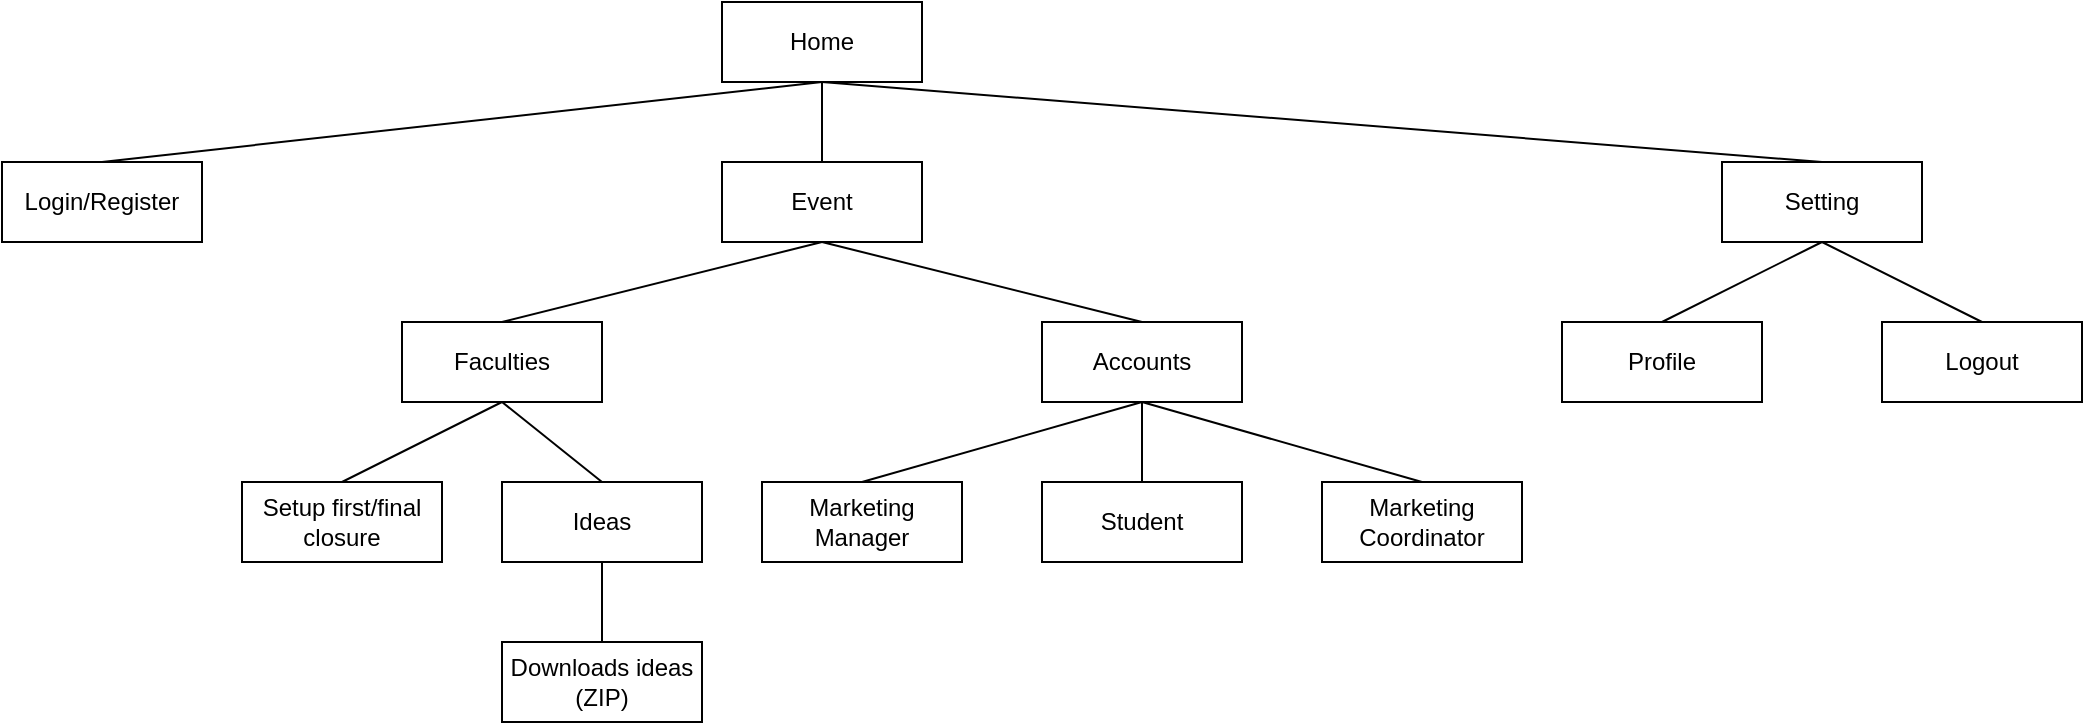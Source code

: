 <mxfile version="24.2.1" type="github" pages="4">
  <diagram name="sitemap Admin" id="gCDXQXA9t2s52gM1C-Fk">
    <mxGraphModel dx="1050" dy="522" grid="1" gridSize="10" guides="1" tooltips="1" connect="1" arrows="1" fold="1" page="1" pageScale="1" pageWidth="827" pageHeight="1169" math="0" shadow="0">
      <root>
        <mxCell id="0" />
        <mxCell id="1" parent="0" />
        <mxCell id="6OyT_dYt5m_paf4Wd83f-1" value="Home" style="whiteSpace=wrap;html=1;align=center;" parent="1" vertex="1">
          <mxGeometry x="360" y="120" width="100" height="40" as="geometry" />
        </mxCell>
        <mxCell id="6OyT_dYt5m_paf4Wd83f-2" value="Event" style="whiteSpace=wrap;html=1;align=center;" parent="1" vertex="1">
          <mxGeometry x="360" y="200" width="100" height="40" as="geometry" />
        </mxCell>
        <mxCell id="6OyT_dYt5m_paf4Wd83f-3" value="Setting" style="whiteSpace=wrap;html=1;align=center;" parent="1" vertex="1">
          <mxGeometry x="860" y="200" width="100" height="40" as="geometry" />
        </mxCell>
        <mxCell id="6OyT_dYt5m_paf4Wd83f-4" value="Login/Register" style="whiteSpace=wrap;html=1;align=center;" parent="1" vertex="1">
          <mxGeometry y="200" width="100" height="40" as="geometry" />
        </mxCell>
        <mxCell id="6OyT_dYt5m_paf4Wd83f-5" value="Accounts" style="whiteSpace=wrap;html=1;align=center;" parent="1" vertex="1">
          <mxGeometry x="520" y="280" width="100" height="40" as="geometry" />
        </mxCell>
        <mxCell id="6OyT_dYt5m_paf4Wd83f-6" value="Marketing Manager" style="whiteSpace=wrap;html=1;align=center;" parent="1" vertex="1">
          <mxGeometry x="380" y="360" width="100" height="40" as="geometry" />
        </mxCell>
        <mxCell id="6OyT_dYt5m_paf4Wd83f-7" value="Marketing Coordinator" style="whiteSpace=wrap;html=1;align=center;" parent="1" vertex="1">
          <mxGeometry x="660" y="360" width="100" height="40" as="geometry" />
        </mxCell>
        <mxCell id="6OyT_dYt5m_paf4Wd83f-8" value="Student" style="whiteSpace=wrap;html=1;align=center;" parent="1" vertex="1">
          <mxGeometry x="520" y="360" width="100" height="40" as="geometry" />
        </mxCell>
        <mxCell id="6OyT_dYt5m_paf4Wd83f-9" value="Faculties" style="whiteSpace=wrap;html=1;align=center;" parent="1" vertex="1">
          <mxGeometry x="200" y="280" width="100" height="40" as="geometry" />
        </mxCell>
        <mxCell id="6OyT_dYt5m_paf4Wd83f-10" value="" style="endArrow=none;html=1;rounded=0;exitX=0.5;exitY=1;exitDx=0;exitDy=0;entryX=0.5;entryY=0;entryDx=0;entryDy=0;" parent="1" source="6OyT_dYt5m_paf4Wd83f-1" target="6OyT_dYt5m_paf4Wd83f-4" edge="1">
          <mxGeometry width="50" height="50" relative="1" as="geometry">
            <mxPoint x="240" y="120" as="sourcePoint" />
            <mxPoint x="290" y="70" as="targetPoint" />
          </mxGeometry>
        </mxCell>
        <mxCell id="6OyT_dYt5m_paf4Wd83f-11" value="" style="endArrow=none;html=1;rounded=0;exitX=0.5;exitY=1;exitDx=0;exitDy=0;entryX=0.5;entryY=0;entryDx=0;entryDy=0;" parent="1" source="6OyT_dYt5m_paf4Wd83f-3" target="6OyT_dYt5m_paf4Wd83f-19" edge="1">
          <mxGeometry width="50" height="50" relative="1" as="geometry">
            <mxPoint x="120" y="90" as="sourcePoint" />
            <mxPoint x="170" y="40" as="targetPoint" />
          </mxGeometry>
        </mxCell>
        <mxCell id="6OyT_dYt5m_paf4Wd83f-12" value="" style="endArrow=none;html=1;rounded=0;exitX=0.5;exitY=1;exitDx=0;exitDy=0;entryX=0.5;entryY=0;entryDx=0;entryDy=0;" parent="1" source="6OyT_dYt5m_paf4Wd83f-1" target="6OyT_dYt5m_paf4Wd83f-3" edge="1">
          <mxGeometry width="50" height="50" relative="1" as="geometry">
            <mxPoint x="130" y="100" as="sourcePoint" />
            <mxPoint x="180" y="50" as="targetPoint" />
          </mxGeometry>
        </mxCell>
        <mxCell id="6OyT_dYt5m_paf4Wd83f-13" value="" style="endArrow=none;html=1;rounded=0;exitX=0.5;exitY=1;exitDx=0;exitDy=0;entryX=0.5;entryY=0;entryDx=0;entryDy=0;" parent="1" source="6OyT_dYt5m_paf4Wd83f-1" target="6OyT_dYt5m_paf4Wd83f-2" edge="1">
          <mxGeometry width="50" height="50" relative="1" as="geometry">
            <mxPoint x="130" y="100" as="sourcePoint" />
            <mxPoint x="180" y="50" as="targetPoint" />
          </mxGeometry>
        </mxCell>
        <mxCell id="6OyT_dYt5m_paf4Wd83f-14" value="" style="endArrow=none;html=1;rounded=0;exitX=0.5;exitY=1;exitDx=0;exitDy=0;entryX=0.5;entryY=0;entryDx=0;entryDy=0;" parent="1" source="6OyT_dYt5m_paf4Wd83f-2" edge="1">
          <mxGeometry width="50" height="50" relative="1" as="geometry">
            <mxPoint x="130" y="100" as="sourcePoint" />
            <mxPoint x="250" y="280" as="targetPoint" />
          </mxGeometry>
        </mxCell>
        <mxCell id="6OyT_dYt5m_paf4Wd83f-15" value="" style="endArrow=none;html=1;rounded=0;exitX=0.5;exitY=1;exitDx=0;exitDy=0;entryX=0.5;entryY=0;entryDx=0;entryDy=0;" parent="1" source="6OyT_dYt5m_paf4Wd83f-2" target="6OyT_dYt5m_paf4Wd83f-5" edge="1">
          <mxGeometry width="50" height="50" relative="1" as="geometry">
            <mxPoint x="140" y="110" as="sourcePoint" />
            <mxPoint x="190" y="60" as="targetPoint" />
          </mxGeometry>
        </mxCell>
        <mxCell id="6OyT_dYt5m_paf4Wd83f-16" value="" style="endArrow=none;html=1;rounded=0;exitX=0.5;exitY=1;exitDx=0;exitDy=0;entryX=0.5;entryY=0;entryDx=0;entryDy=0;" parent="1" source="6OyT_dYt5m_paf4Wd83f-5" target="6OyT_dYt5m_paf4Wd83f-6" edge="1">
          <mxGeometry width="50" height="50" relative="1" as="geometry">
            <mxPoint x="150" y="120" as="sourcePoint" />
            <mxPoint x="200" y="70" as="targetPoint" />
          </mxGeometry>
        </mxCell>
        <mxCell id="6OyT_dYt5m_paf4Wd83f-17" value="" style="endArrow=none;html=1;rounded=0;exitX=0.5;exitY=1;exitDx=0;exitDy=0;entryX=0.5;entryY=0;entryDx=0;entryDy=0;" parent="1" source="6OyT_dYt5m_paf4Wd83f-5" target="6OyT_dYt5m_paf4Wd83f-8" edge="1">
          <mxGeometry width="50" height="50" relative="1" as="geometry">
            <mxPoint x="160" y="130" as="sourcePoint" />
            <mxPoint x="210" y="80" as="targetPoint" />
          </mxGeometry>
        </mxCell>
        <mxCell id="6OyT_dYt5m_paf4Wd83f-18" value="" style="endArrow=none;html=1;rounded=0;exitX=0.5;exitY=1;exitDx=0;exitDy=0;entryX=0.5;entryY=0;entryDx=0;entryDy=0;" parent="1" source="6OyT_dYt5m_paf4Wd83f-5" target="6OyT_dYt5m_paf4Wd83f-7" edge="1">
          <mxGeometry width="50" height="50" relative="1" as="geometry">
            <mxPoint x="170" y="140" as="sourcePoint" />
            <mxPoint x="220" y="90" as="targetPoint" />
          </mxGeometry>
        </mxCell>
        <mxCell id="6OyT_dYt5m_paf4Wd83f-19" value="Profile" style="whiteSpace=wrap;html=1;align=center;" parent="1" vertex="1">
          <mxGeometry x="780" y="280" width="100" height="40" as="geometry" />
        </mxCell>
        <mxCell id="6OyT_dYt5m_paf4Wd83f-20" value="Logout" style="whiteSpace=wrap;html=1;align=center;" parent="1" vertex="1">
          <mxGeometry x="940" y="280" width="100" height="40" as="geometry" />
        </mxCell>
        <mxCell id="6OyT_dYt5m_paf4Wd83f-21" value="" style="endArrow=none;html=1;rounded=0;exitX=0.5;exitY=1;exitDx=0;exitDy=0;entryX=0.5;entryY=0;entryDx=0;entryDy=0;" parent="1" source="6OyT_dYt5m_paf4Wd83f-3" target="6OyT_dYt5m_paf4Wd83f-20" edge="1">
          <mxGeometry width="50" height="50" relative="1" as="geometry">
            <mxPoint x="910" y="70" as="sourcePoint" />
            <mxPoint x="960" y="20" as="targetPoint" />
          </mxGeometry>
        </mxCell>
        <mxCell id="6OyT_dYt5m_paf4Wd83f-22" value="Ideas" style="whiteSpace=wrap;html=1;align=center;" parent="1" vertex="1">
          <mxGeometry x="250" y="360" width="100" height="40" as="geometry" />
        </mxCell>
        <mxCell id="6OyT_dYt5m_paf4Wd83f-23" value="" style="endArrow=none;html=1;rounded=0;exitX=0.5;exitY=1;exitDx=0;exitDy=0;entryX=0.5;entryY=0;entryDx=0;entryDy=0;" parent="1" source="6OyT_dYt5m_paf4Wd83f-9" target="6OyT_dYt5m_paf4Wd83f-22" edge="1">
          <mxGeometry width="50" height="50" relative="1" as="geometry">
            <mxPoint x="60" y="290" as="sourcePoint" />
            <mxPoint x="110" y="240" as="targetPoint" />
          </mxGeometry>
        </mxCell>
        <mxCell id="6OyT_dYt5m_paf4Wd83f-24" value="Downloads ideas (ZIP)" style="whiteSpace=wrap;html=1;align=center;" parent="1" vertex="1">
          <mxGeometry x="250" y="440" width="100" height="40" as="geometry" />
        </mxCell>
        <mxCell id="6OyT_dYt5m_paf4Wd83f-25" value="" style="endArrow=none;html=1;rounded=0;exitX=0.5;exitY=1;exitDx=0;exitDy=0;entryX=0.5;entryY=0;entryDx=0;entryDy=0;" parent="1" source="6OyT_dYt5m_paf4Wd83f-22" target="6OyT_dYt5m_paf4Wd83f-24" edge="1">
          <mxGeometry width="50" height="50" relative="1" as="geometry">
            <mxPoint x="10" y="390" as="sourcePoint" />
            <mxPoint x="60" y="340" as="targetPoint" />
          </mxGeometry>
        </mxCell>
        <mxCell id="6OyT_dYt5m_paf4Wd83f-26" value="Setup first/final closure" style="whiteSpace=wrap;html=1;align=center;" parent="1" vertex="1">
          <mxGeometry x="120" y="360" width="100" height="40" as="geometry" />
        </mxCell>
        <mxCell id="6OyT_dYt5m_paf4Wd83f-27" value="" style="endArrow=none;html=1;rounded=0;exitX=0.5;exitY=1;exitDx=0;exitDy=0;entryX=0.5;entryY=0;entryDx=0;entryDy=0;" parent="1" source="6OyT_dYt5m_paf4Wd83f-9" target="6OyT_dYt5m_paf4Wd83f-26" edge="1">
          <mxGeometry width="50" height="50" relative="1" as="geometry">
            <mxPoint x="10" y="350" as="sourcePoint" />
            <mxPoint x="60" y="300" as="targetPoint" />
          </mxGeometry>
        </mxCell>
      </root>
    </mxGraphModel>
  </diagram>
  <diagram id="ifEP4gftcFa1G58pCycY" name="sitemap Marketing Manager">
    <mxGraphModel dx="1877" dy="522" grid="1" gridSize="10" guides="1" tooltips="1" connect="1" arrows="1" fold="1" page="1" pageScale="1" pageWidth="827" pageHeight="1169" math="0" shadow="0">
      <root>
        <mxCell id="0" />
        <mxCell id="1" parent="0" />
        <mxCell id="H_sbezoSkOnK5QPRKAy1-1" value="Home" style="whiteSpace=wrap;html=1;align=center;" parent="1" vertex="1">
          <mxGeometry x="520" y="80" width="100" height="40" as="geometry" />
        </mxCell>
        <mxCell id="H_sbezoSkOnK5QPRKAy1-2" value="Dashboard" style="whiteSpace=wrap;html=1;align=center;" parent="1" vertex="1">
          <mxGeometry x="30" y="200" width="100" height="40" as="geometry" />
        </mxCell>
        <mxCell id="H_sbezoSkOnK5QPRKAy1-3" value="Faculties" style="whiteSpace=wrap;html=1;align=center;" parent="1" vertex="1">
          <mxGeometry x="450" y="280" width="100" height="40" as="geometry" />
        </mxCell>
        <mxCell id="H_sbezoSkOnK5QPRKAy1-4" value="Setting" style="whiteSpace=wrap;html=1;align=center;" parent="1" vertex="1">
          <mxGeometry x="940" y="200" width="100" height="40" as="geometry" />
        </mxCell>
        <mxCell id="H_sbezoSkOnK5QPRKAy1-5" value="Search" style="whiteSpace=wrap;html=1;align=center;" parent="1" vertex="1">
          <mxGeometry x="670" y="200" width="100" height="40" as="geometry" />
        </mxCell>
        <mxCell id="H_sbezoSkOnK5QPRKAy1-6" value="Ideas" style="whiteSpace=wrap;html=1;align=center;" parent="1" vertex="1">
          <mxGeometry x="450" y="360" width="100" height="40" as="geometry" />
        </mxCell>
        <mxCell id="H_sbezoSkOnK5QPRKAy1-7" value="Download ideas&lt;br&gt;(ZIP file)" style="whiteSpace=wrap;html=1;align=center;" parent="1" vertex="1">
          <mxGeometry x="450" y="440" width="100" height="40" as="geometry" />
        </mxCell>
        <mxCell id="H_sbezoSkOnK5QPRKAy1-8" value="" style="endArrow=none;html=1;rounded=0;exitX=0.5;exitY=1;exitDx=0;exitDy=0;entryX=0.5;entryY=0;entryDx=0;entryDy=0;" parent="1" source="H_sbezoSkOnK5QPRKAy1-3" target="H_sbezoSkOnK5QPRKAy1-6" edge="1">
          <mxGeometry width="50" height="50" relative="1" as="geometry">
            <mxPoint x="46" y="190" as="sourcePoint" />
            <mxPoint x="96" y="140" as="targetPoint" />
          </mxGeometry>
        </mxCell>
        <mxCell id="H_sbezoSkOnK5QPRKAy1-9" value="" style="endArrow=none;html=1;rounded=0;exitX=0.5;exitY=1;exitDx=0;exitDy=0;entryX=0.5;entryY=0;entryDx=0;entryDy=0;" parent="1" source="H_sbezoSkOnK5QPRKAy1-6" target="H_sbezoSkOnK5QPRKAy1-7" edge="1">
          <mxGeometry width="50" height="50" relative="1" as="geometry">
            <mxPoint x="56" y="200" as="sourcePoint" />
            <mxPoint x="106" y="150" as="targetPoint" />
          </mxGeometry>
        </mxCell>
        <mxCell id="H_sbezoSkOnK5QPRKAy1-10" value="Search by faculty name" style="whiteSpace=wrap;html=1;align=center;" parent="1" vertex="1">
          <mxGeometry x="600" y="280" width="100" height="40" as="geometry" />
        </mxCell>
        <mxCell id="H_sbezoSkOnK5QPRKAy1-11" value="Search by idea name" style="whiteSpace=wrap;html=1;align=center;" parent="1" vertex="1">
          <mxGeometry x="740" y="280" width="100" height="40" as="geometry" />
        </mxCell>
        <mxCell id="H_sbezoSkOnK5QPRKAy1-12" value="" style="endArrow=none;html=1;rounded=0;exitX=0.5;exitY=1;exitDx=0;exitDy=0;entryX=0.5;entryY=0;entryDx=0;entryDy=0;" parent="1" source="H_sbezoSkOnK5QPRKAy1-5" target="H_sbezoSkOnK5QPRKAy1-11" edge="1">
          <mxGeometry width="50" height="50" relative="1" as="geometry">
            <mxPoint x="20" y="120" as="sourcePoint" />
            <mxPoint x="70" y="70" as="targetPoint" />
          </mxGeometry>
        </mxCell>
        <mxCell id="H_sbezoSkOnK5QPRKAy1-13" value="" style="endArrow=none;html=1;rounded=0;exitX=0.5;exitY=1;exitDx=0;exitDy=0;entryX=0.5;entryY=0;entryDx=0;entryDy=0;" parent="1" source="H_sbezoSkOnK5QPRKAy1-5" target="H_sbezoSkOnK5QPRKAy1-10" edge="1">
          <mxGeometry width="50" height="50" relative="1" as="geometry">
            <mxPoint x="30" y="130" as="sourcePoint" />
            <mxPoint x="80" y="80" as="targetPoint" />
          </mxGeometry>
        </mxCell>
        <mxCell id="H_sbezoSkOnK5QPRKAy1-14" value="Logout" style="whiteSpace=wrap;html=1;align=center;" parent="1" vertex="1">
          <mxGeometry x="1010" y="280" width="100" height="40" as="geometry" />
        </mxCell>
        <mxCell id="H_sbezoSkOnK5QPRKAy1-15" value="Profile" style="whiteSpace=wrap;html=1;align=center;" parent="1" vertex="1">
          <mxGeometry x="880" y="280" width="100" height="40" as="geometry" />
        </mxCell>
        <mxCell id="H_sbezoSkOnK5QPRKAy1-16" value="" style="endArrow=none;html=1;rounded=0;exitX=0.5;exitY=1;exitDx=0;exitDy=0;entryX=0.5;entryY=0;entryDx=0;entryDy=0;" parent="1" source="H_sbezoSkOnK5QPRKAy1-4" target="H_sbezoSkOnK5QPRKAy1-15" edge="1">
          <mxGeometry width="50" height="50" relative="1" as="geometry">
            <mxPoint x="850" y="110" as="sourcePoint" />
            <mxPoint x="900" y="60" as="targetPoint" />
          </mxGeometry>
        </mxCell>
        <mxCell id="H_sbezoSkOnK5QPRKAy1-17" value="" style="endArrow=none;html=1;rounded=0;exitX=0.5;exitY=1;exitDx=0;exitDy=0;entryX=0.5;entryY=0;entryDx=0;entryDy=0;" parent="1" source="H_sbezoSkOnK5QPRKAy1-4" target="H_sbezoSkOnK5QPRKAy1-14" edge="1">
          <mxGeometry width="50" height="50" relative="1" as="geometry">
            <mxPoint x="860" y="120" as="sourcePoint" />
            <mxPoint x="910" y="70" as="targetPoint" />
          </mxGeometry>
        </mxCell>
        <mxCell id="H_sbezoSkOnK5QPRKAy1-18" value="Outstanding ideas" style="whiteSpace=wrap;html=1;align=center;" parent="1" vertex="1">
          <mxGeometry x="264" y="280" width="100" height="40" as="geometry" />
        </mxCell>
        <mxCell id="H_sbezoSkOnK5QPRKAy1-19" value="Events" style="whiteSpace=wrap;html=1;align=center;" parent="1" vertex="1">
          <mxGeometry x="364" y="200" width="100" height="40" as="geometry" />
        </mxCell>
        <mxCell id="H_sbezoSkOnK5QPRKAy1-20" value="" style="endArrow=none;html=1;rounded=0;exitX=0.5;exitY=1;exitDx=0;exitDy=0;entryX=0.5;entryY=0;entryDx=0;entryDy=0;" parent="1" source="H_sbezoSkOnK5QPRKAy1-19" target="H_sbezoSkOnK5QPRKAy1-18" edge="1">
          <mxGeometry width="50" height="50" relative="1" as="geometry">
            <mxPoint x="80" y="390" as="sourcePoint" />
            <mxPoint x="130" y="340" as="targetPoint" />
          </mxGeometry>
        </mxCell>
        <mxCell id="H_sbezoSkOnK5QPRKAy1-21" value="" style="endArrow=none;html=1;rounded=0;exitX=0.5;exitY=1;exitDx=0;exitDy=0;entryX=0.5;entryY=0;entryDx=0;entryDy=0;" parent="1" source="H_sbezoSkOnK5QPRKAy1-19" target="H_sbezoSkOnK5QPRKAy1-3" edge="1">
          <mxGeometry width="50" height="50" relative="1" as="geometry">
            <mxPoint x="70" y="100" as="sourcePoint" />
            <mxPoint x="120" y="50" as="targetPoint" />
          </mxGeometry>
        </mxCell>
        <mxCell id="H_sbezoSkOnK5QPRKAy1-22" value="Show number accounts" style="whiteSpace=wrap;html=1;align=center;" parent="1" vertex="1">
          <mxGeometry x="-100" y="280" width="100" height="40" as="geometry" />
        </mxCell>
        <mxCell id="H_sbezoSkOnK5QPRKAy1-23" value="Show number ideas" style="whiteSpace=wrap;html=1;align=center;" parent="1" vertex="1">
          <mxGeometry x="-50" y="360" width="100" height="40" as="geometry" />
        </mxCell>
        <mxCell id="H_sbezoSkOnK5QPRKAy1-24" value="" style="endArrow=none;html=1;rounded=0;exitX=0.5;exitY=1;exitDx=0;exitDy=0;entryX=0.5;entryY=0;entryDx=0;entryDy=0;" parent="1" source="H_sbezoSkOnK5QPRKAy1-1" target="H_sbezoSkOnK5QPRKAy1-2" edge="1">
          <mxGeometry width="50" height="50" relative="1" as="geometry">
            <mxPoint x="70" y="100" as="sourcePoint" />
            <mxPoint x="120" y="50" as="targetPoint" />
          </mxGeometry>
        </mxCell>
        <mxCell id="H_sbezoSkOnK5QPRKAy1-25" value="Show number faculties" style="whiteSpace=wrap;html=1;align=center;" parent="1" vertex="1">
          <mxGeometry x="30" y="280" width="100" height="40" as="geometry" />
        </mxCell>
        <mxCell id="H_sbezoSkOnK5QPRKAy1-26" style="edgeStyle=orthogonalEdgeStyle;rounded=0;orthogonalLoop=1;jettySize=auto;html=1;exitX=0.5;exitY=1;exitDx=0;exitDy=0;" parent="1" source="H_sbezoSkOnK5QPRKAy1-25" target="H_sbezoSkOnK5QPRKAy1-25" edge="1">
          <mxGeometry relative="1" as="geometry" />
        </mxCell>
        <mxCell id="H_sbezoSkOnK5QPRKAy1-27" value="" style="endArrow=none;html=1;rounded=0;exitX=0.5;exitY=1;exitDx=0;exitDy=0;entryX=0.5;entryY=0;entryDx=0;entryDy=0;" parent="1" source="H_sbezoSkOnK5QPRKAy1-2" target="H_sbezoSkOnK5QPRKAy1-22" edge="1">
          <mxGeometry width="50" height="50" relative="1" as="geometry">
            <mxPoint x="70" y="100" as="sourcePoint" />
            <mxPoint x="120" y="50" as="targetPoint" />
          </mxGeometry>
        </mxCell>
        <mxCell id="H_sbezoSkOnK5QPRKAy1-28" value="" style="endArrow=none;html=1;rounded=0;entryX=0.5;entryY=0;entryDx=0;entryDy=0;exitX=0.5;exitY=1;exitDx=0;exitDy=0;" parent="1" source="H_sbezoSkOnK5QPRKAy1-2" target="H_sbezoSkOnK5QPRKAy1-25" edge="1">
          <mxGeometry width="50" height="50" relative="1" as="geometry">
            <mxPoint x="60" y="240" as="sourcePoint" />
            <mxPoint x="130" y="60" as="targetPoint" />
          </mxGeometry>
        </mxCell>
        <mxCell id="H_sbezoSkOnK5QPRKAy1-29" value="" style="endArrow=none;html=1;rounded=0;exitX=0.5;exitY=1;exitDx=0;exitDy=0;entryX=0.5;entryY=0;entryDx=0;entryDy=0;" parent="1" source="H_sbezoSkOnK5QPRKAy1-25" target="H_sbezoSkOnK5QPRKAy1-23" edge="1">
          <mxGeometry width="50" height="50" relative="1" as="geometry">
            <mxPoint x="90" y="120" as="sourcePoint" />
            <mxPoint x="140" y="70" as="targetPoint" />
          </mxGeometry>
        </mxCell>
        <mxCell id="H_sbezoSkOnK5QPRKAy1-30" value="" style="endArrow=none;html=1;rounded=0;exitX=0.5;exitY=1;exitDx=0;exitDy=0;entryX=0.5;entryY=0;entryDx=0;entryDy=0;" parent="1" source="H_sbezoSkOnK5QPRKAy1-1" target="H_sbezoSkOnK5QPRKAy1-19" edge="1">
          <mxGeometry width="50" height="50" relative="1" as="geometry">
            <mxPoint x="70" y="100" as="sourcePoint" />
            <mxPoint x="120" y="50" as="targetPoint" />
          </mxGeometry>
        </mxCell>
        <mxCell id="H_sbezoSkOnK5QPRKAy1-31" value="" style="endArrow=none;html=1;rounded=0;exitX=0.5;exitY=1;exitDx=0;exitDy=0;entryX=0.5;entryY=0;entryDx=0;entryDy=0;" parent="1" source="H_sbezoSkOnK5QPRKAy1-1" target="H_sbezoSkOnK5QPRKAy1-5" edge="1">
          <mxGeometry width="50" height="50" relative="1" as="geometry">
            <mxPoint x="80" y="110" as="sourcePoint" />
            <mxPoint x="130" y="60" as="targetPoint" />
          </mxGeometry>
        </mxCell>
        <mxCell id="H_sbezoSkOnK5QPRKAy1-32" value="" style="endArrow=none;html=1;rounded=0;exitX=0.5;exitY=1;exitDx=0;exitDy=0;entryX=0.5;entryY=0;entryDx=0;entryDy=0;" parent="1" source="H_sbezoSkOnK5QPRKAy1-1" target="H_sbezoSkOnK5QPRKAy1-4" edge="1">
          <mxGeometry width="50" height="50" relative="1" as="geometry">
            <mxPoint x="90" y="120" as="sourcePoint" />
            <mxPoint x="140" y="70" as="targetPoint" />
          </mxGeometry>
        </mxCell>
        <mxCell id="H_sbezoSkOnK5QPRKAy1-33" value="Show percentage contribution of each faculty" style="whiteSpace=wrap;html=1;align=center;" parent="1" vertex="1">
          <mxGeometry x="150" y="280" width="100" height="40" as="geometry" />
        </mxCell>
        <mxCell id="H_sbezoSkOnK5QPRKAy1-34" value="" style="endArrow=none;html=1;rounded=0;exitX=0.5;exitY=1;exitDx=0;exitDy=0;entryX=0.5;entryY=0;entryDx=0;entryDy=0;" parent="1" source="H_sbezoSkOnK5QPRKAy1-2" target="H_sbezoSkOnK5QPRKAy1-33" edge="1">
          <mxGeometry width="50" height="50" relative="1" as="geometry">
            <mxPoint x="140" y="290" as="sourcePoint" />
            <mxPoint x="240" y="460" as="targetPoint" />
          </mxGeometry>
        </mxCell>
        <mxCell id="H_sbezoSkOnK5QPRKAy1-35" value="Show number students" style="whiteSpace=wrap;html=1;align=center;" parent="1" vertex="1">
          <mxGeometry x="90" y="360" width="100" height="40" as="geometry" />
        </mxCell>
        <mxCell id="H_sbezoSkOnK5QPRKAy1-36" value="" style="endArrow=none;html=1;rounded=0;exitX=0.5;exitY=1;exitDx=0;exitDy=0;entryX=0.5;entryY=0;entryDx=0;entryDy=0;" parent="1" source="H_sbezoSkOnK5QPRKAy1-25" target="H_sbezoSkOnK5QPRKAy1-35" edge="1">
          <mxGeometry width="50" height="50" relative="1" as="geometry">
            <mxPoint x="90" y="330" as="sourcePoint" />
            <mxPoint x="10" y="370" as="targetPoint" />
          </mxGeometry>
        </mxCell>
      </root>
    </mxGraphModel>
  </diagram>
  <diagram id="lEoz2oOxdwUCsPOXnArL" name="sitemap Marketing Coordinator">
    <mxGraphModel dx="1877" dy="522" grid="1" gridSize="10" guides="1" tooltips="1" connect="1" arrows="1" fold="1" page="1" pageScale="1" pageWidth="827" pageHeight="1169" math="0" shadow="0">
      <root>
        <mxCell id="0" />
        <mxCell id="1" parent="0" />
        <mxCell id="aILaji42qNsf9xz3aRcL-1" value="Home" style="whiteSpace=wrap;html=1;align=center;" parent="1" vertex="1">
          <mxGeometry x="364" y="100" width="100" height="40" as="geometry" />
        </mxCell>
        <mxCell id="aILaji42qNsf9xz3aRcL-2" value="Comment&lt;br&gt;(within 14 days)" style="whiteSpace=wrap;html=1;align=center;" parent="1" vertex="1">
          <mxGeometry x="414" y="440" width="100" height="40" as="geometry" />
        </mxCell>
        <mxCell id="aILaji42qNsf9xz3aRcL-3" value="Search" style="whiteSpace=wrap;html=1;align=center;" parent="1" vertex="1">
          <mxGeometry x="630" y="200" width="100" height="40" as="geometry" />
        </mxCell>
        <mxCell id="aILaji42qNsf9xz3aRcL-4" value="Choose good ideas" style="whiteSpace=wrap;html=1;align=center;" parent="1" vertex="1">
          <mxGeometry x="530" y="440" width="100" height="40" as="geometry" />
        </mxCell>
        <mxCell id="aILaji42qNsf9xz3aRcL-5" value="Search by faculty name" style="whiteSpace=wrap;html=1;align=center;" parent="1" vertex="1">
          <mxGeometry x="580" y="280" width="100" height="40" as="geometry" />
        </mxCell>
        <mxCell id="aILaji42qNsf9xz3aRcL-6" value="Search by idea name" style="whiteSpace=wrap;html=1;align=center;" parent="1" vertex="1">
          <mxGeometry x="690" y="280" width="100" height="40" as="geometry" />
        </mxCell>
        <mxCell id="aILaji42qNsf9xz3aRcL-7" value="Setting" style="whiteSpace=wrap;html=1;align=center;" parent="1" vertex="1">
          <mxGeometry x="870" y="200" width="100" height="40" as="geometry" />
        </mxCell>
        <mxCell id="aILaji42qNsf9xz3aRcL-8" value="Profile" style="whiteSpace=wrap;html=1;align=center;" parent="1" vertex="1">
          <mxGeometry x="810" y="280" width="100" height="40" as="geometry" />
        </mxCell>
        <mxCell id="aILaji42qNsf9xz3aRcL-9" value="Logout" style="whiteSpace=wrap;html=1;align=center;" parent="1" vertex="1">
          <mxGeometry x="940" y="280" width="100" height="40" as="geometry" />
        </mxCell>
        <mxCell id="aILaji42qNsf9xz3aRcL-10" value="" style="endArrow=none;html=1;rounded=0;exitX=0.5;exitY=1;exitDx=0;exitDy=0;entryX=0.5;entryY=0;entryDx=0;entryDy=0;" parent="1" source="aILaji42qNsf9xz3aRcL-3" target="aILaji42qNsf9xz3aRcL-5" edge="1">
          <mxGeometry width="50" height="50" relative="1" as="geometry">
            <mxPoint x="360" y="140" as="sourcePoint" />
            <mxPoint x="410" y="90" as="targetPoint" />
          </mxGeometry>
        </mxCell>
        <mxCell id="aILaji42qNsf9xz3aRcL-11" value="" style="endArrow=none;html=1;rounded=0;exitX=0.5;exitY=1;exitDx=0;exitDy=0;entryX=0.5;entryY=0;entryDx=0;entryDy=0;" parent="1" source="aILaji42qNsf9xz3aRcL-3" target="aILaji42qNsf9xz3aRcL-6" edge="1">
          <mxGeometry width="50" height="50" relative="1" as="geometry">
            <mxPoint x="370" y="150" as="sourcePoint" />
            <mxPoint x="420" y="100" as="targetPoint" />
          </mxGeometry>
        </mxCell>
        <mxCell id="aILaji42qNsf9xz3aRcL-12" value="" style="endArrow=none;html=1;rounded=0;exitX=0.5;exitY=1;exitDx=0;exitDy=0;entryX=0.5;entryY=0;entryDx=0;entryDy=0;" parent="1" source="aILaji42qNsf9xz3aRcL-7" target="aILaji42qNsf9xz3aRcL-8" edge="1">
          <mxGeometry width="50" height="50" relative="1" as="geometry">
            <mxPoint x="380" y="160" as="sourcePoint" />
            <mxPoint x="430" y="110" as="targetPoint" />
          </mxGeometry>
        </mxCell>
        <mxCell id="aILaji42qNsf9xz3aRcL-13" value="" style="endArrow=none;html=1;rounded=0;exitX=0.5;exitY=1;exitDx=0;exitDy=0;entryX=0.5;entryY=0;entryDx=0;entryDy=0;" parent="1" source="aILaji42qNsf9xz3aRcL-7" target="aILaji42qNsf9xz3aRcL-9" edge="1">
          <mxGeometry width="50" height="50" relative="1" as="geometry">
            <mxPoint x="390" y="170" as="sourcePoint" />
            <mxPoint x="440" y="120" as="targetPoint" />
          </mxGeometry>
        </mxCell>
        <mxCell id="aILaji42qNsf9xz3aRcL-14" value="Notification new ideas" style="whiteSpace=wrap;html=1;align=center;" parent="1" vertex="1">
          <mxGeometry x="-150" y="280" width="100" height="40" as="geometry" />
        </mxCell>
        <mxCell id="aILaji42qNsf9xz3aRcL-15" value="Dashboard" style="whiteSpace=wrap;html=1;align=center;" parent="1" vertex="1">
          <mxGeometry x="10" y="200" width="100" height="40" as="geometry" />
        </mxCell>
        <mxCell id="aILaji42qNsf9xz3aRcL-16" value="Show number ideas" style="whiteSpace=wrap;html=1;align=center;" parent="1" vertex="1">
          <mxGeometry x="-50" y="360" width="100" height="40" as="geometry" />
        </mxCell>
        <mxCell id="aILaji42qNsf9xz3aRcL-17" value="Show number faculties" style="whiteSpace=wrap;html=1;align=center;" parent="1" vertex="1">
          <mxGeometry x="10" y="280" width="100" height="40" as="geometry" />
        </mxCell>
        <mxCell id="aILaji42qNsf9xz3aRcL-18" style="edgeStyle=orthogonalEdgeStyle;rounded=0;orthogonalLoop=1;jettySize=auto;html=1;exitX=0.5;exitY=1;exitDx=0;exitDy=0;" parent="1" source="aILaji42qNsf9xz3aRcL-17" target="aILaji42qNsf9xz3aRcL-17" edge="1">
          <mxGeometry relative="1" as="geometry" />
        </mxCell>
        <mxCell id="aILaji42qNsf9xz3aRcL-19" value="" style="endArrow=none;html=1;rounded=0;entryX=0.5;entryY=0;entryDx=0;entryDy=0;exitX=0.5;exitY=1;exitDx=0;exitDy=0;" parent="1" source="aILaji42qNsf9xz3aRcL-15" target="aILaji42qNsf9xz3aRcL-17" edge="1">
          <mxGeometry width="50" height="50" relative="1" as="geometry">
            <mxPoint x="90" y="240" as="sourcePoint" />
            <mxPoint x="160" y="60" as="targetPoint" />
          </mxGeometry>
        </mxCell>
        <mxCell id="aILaji42qNsf9xz3aRcL-20" value="" style="endArrow=none;html=1;rounded=0;exitX=0.5;exitY=1;exitDx=0;exitDy=0;entryX=0.5;entryY=0;entryDx=0;entryDy=0;" parent="1" source="aILaji42qNsf9xz3aRcL-17" target="aILaji42qNsf9xz3aRcL-16" edge="1">
          <mxGeometry width="50" height="50" relative="1" as="geometry">
            <mxPoint x="120" y="120" as="sourcePoint" />
            <mxPoint x="170" y="70" as="targetPoint" />
          </mxGeometry>
        </mxCell>
        <mxCell id="aILaji42qNsf9xz3aRcL-21" value="Show percentage contribution of each faculty" style="whiteSpace=wrap;html=1;align=center;" parent="1" vertex="1">
          <mxGeometry x="140" y="280" width="100" height="40" as="geometry" />
        </mxCell>
        <mxCell id="aILaji42qNsf9xz3aRcL-22" value="" style="endArrow=none;html=1;rounded=0;exitX=0.5;exitY=1;exitDx=0;exitDy=0;entryX=0.5;entryY=0;entryDx=0;entryDy=0;" parent="1" source="aILaji42qNsf9xz3aRcL-15" target="aILaji42qNsf9xz3aRcL-21" edge="1">
          <mxGeometry width="50" height="50" relative="1" as="geometry">
            <mxPoint x="170" y="290" as="sourcePoint" />
            <mxPoint x="230" y="280" as="targetPoint" />
          </mxGeometry>
        </mxCell>
        <mxCell id="aILaji42qNsf9xz3aRcL-23" value="Show number students" style="whiteSpace=wrap;html=1;align=center;" parent="1" vertex="1">
          <mxGeometry x="70" y="360" width="100" height="40" as="geometry" />
        </mxCell>
        <mxCell id="aILaji42qNsf9xz3aRcL-24" value="" style="endArrow=none;html=1;rounded=0;exitX=0.5;exitY=1;exitDx=0;exitDy=0;entryX=0.5;entryY=0;entryDx=0;entryDy=0;" parent="1" source="aILaji42qNsf9xz3aRcL-17" target="aILaji42qNsf9xz3aRcL-23" edge="1">
          <mxGeometry width="50" height="50" relative="1" as="geometry">
            <mxPoint x="40" y="510" as="sourcePoint" />
            <mxPoint x="90" y="460" as="targetPoint" />
          </mxGeometry>
        </mxCell>
        <mxCell id="aILaji42qNsf9xz3aRcL-25" value="" style="endArrow=none;html=1;rounded=0;exitX=0.5;exitY=1;exitDx=0;exitDy=0;entryX=0.5;entryY=0;entryDx=0;entryDy=0;" parent="1" source="aILaji42qNsf9xz3aRcL-15" target="aILaji42qNsf9xz3aRcL-14" edge="1">
          <mxGeometry width="50" height="50" relative="1" as="geometry">
            <mxPoint x="-130" y="190" as="sourcePoint" />
            <mxPoint x="-80" y="140" as="targetPoint" />
          </mxGeometry>
        </mxCell>
        <mxCell id="aILaji42qNsf9xz3aRcL-26" value="Events" style="whiteSpace=wrap;html=1;align=center;" parent="1" vertex="1">
          <mxGeometry x="364" y="200" width="100" height="40" as="geometry" />
        </mxCell>
        <mxCell id="aILaji42qNsf9xz3aRcL-27" value="Outstanding ideas" style="whiteSpace=wrap;html=1;align=center;" parent="1" vertex="1">
          <mxGeometry x="300" y="280" width="100" height="40" as="geometry" />
        </mxCell>
        <mxCell id="aILaji42qNsf9xz3aRcL-28" value="Faculties" style="whiteSpace=wrap;html=1;align=center;" parent="1" vertex="1">
          <mxGeometry x="414" y="280" width="100" height="40" as="geometry" />
        </mxCell>
        <mxCell id="aILaji42qNsf9xz3aRcL-29" value="Ideas" style="whiteSpace=wrap;html=1;align=center;" parent="1" vertex="1">
          <mxGeometry x="414" y="360" width="100" height="40" as="geometry" />
        </mxCell>
        <mxCell id="aILaji42qNsf9xz3aRcL-30" value="" style="endArrow=none;html=1;rounded=0;exitX=0.5;exitY=1;exitDx=0;exitDy=0;entryX=0.5;entryY=0;entryDx=0;entryDy=0;" parent="1" source="aILaji42qNsf9xz3aRcL-28" target="aILaji42qNsf9xz3aRcL-29" edge="1">
          <mxGeometry width="50" height="50" relative="1" as="geometry">
            <mxPoint x="10" y="190" as="sourcePoint" />
            <mxPoint x="60" y="140" as="targetPoint" />
          </mxGeometry>
        </mxCell>
        <mxCell id="aILaji42qNsf9xz3aRcL-31" value="Download ideas&lt;br&gt;(docx file)" style="whiteSpace=wrap;html=1;align=center;" parent="1" vertex="1">
          <mxGeometry x="300" y="440" width="100" height="40" as="geometry" />
        </mxCell>
        <mxCell id="aILaji42qNsf9xz3aRcL-33" value="" style="endArrow=none;html=1;rounded=0;exitX=0.5;exitY=1;exitDx=0;exitDy=0;entryX=0.5;entryY=0;entryDx=0;entryDy=0;" parent="1" source="aILaji42qNsf9xz3aRcL-29" target="aILaji42qNsf9xz3aRcL-31" edge="1">
          <mxGeometry width="50" height="50" relative="1" as="geometry">
            <mxPoint x="80" y="490" as="sourcePoint" />
            <mxPoint x="130" y="440" as="targetPoint" />
          </mxGeometry>
        </mxCell>
        <mxCell id="aILaji42qNsf9xz3aRcL-34" value="" style="endArrow=none;html=1;rounded=0;exitX=0.5;exitY=1;exitDx=0;exitDy=0;entryX=0.5;entryY=0;entryDx=0;entryDy=0;" parent="1" source="aILaji42qNsf9xz3aRcL-29" target="aILaji42qNsf9xz3aRcL-2" edge="1">
          <mxGeometry width="50" height="50" relative="1" as="geometry">
            <mxPoint x="520" y="410" as="sourcePoint" />
            <mxPoint x="130" y="440" as="targetPoint" />
          </mxGeometry>
        </mxCell>
        <mxCell id="aILaji42qNsf9xz3aRcL-35" value="" style="endArrow=none;html=1;rounded=0;exitX=0.5;exitY=1;exitDx=0;exitDy=0;entryX=0.5;entryY=0;entryDx=0;entryDy=0;" parent="1" source="aILaji42qNsf9xz3aRcL-29" target="aILaji42qNsf9xz3aRcL-4" edge="1">
          <mxGeometry width="50" height="50" relative="1" as="geometry">
            <mxPoint x="90" y="500" as="sourcePoint" />
            <mxPoint x="140" y="450" as="targetPoint" />
          </mxGeometry>
        </mxCell>
        <mxCell id="MXJQaXSrfA4946l1bOgN-1" value="" style="endArrow=none;html=1;rounded=0;exitX=0.5;exitY=1;exitDx=0;exitDy=0;entryX=0.5;entryY=0;entryDx=0;entryDy=0;" edge="1" parent="1" source="aILaji42qNsf9xz3aRcL-26" target="aILaji42qNsf9xz3aRcL-28">
          <mxGeometry width="50" height="50" relative="1" as="geometry">
            <mxPoint x="80" y="490" as="sourcePoint" />
            <mxPoint x="130" y="440" as="targetPoint" />
          </mxGeometry>
        </mxCell>
        <mxCell id="MXJQaXSrfA4946l1bOgN-2" value="" style="endArrow=none;html=1;rounded=0;exitX=0.5;exitY=1;exitDx=0;exitDy=0;entryX=0.5;entryY=0;entryDx=0;entryDy=0;" edge="1" parent="1" source="aILaji42qNsf9xz3aRcL-26" target="aILaji42qNsf9xz3aRcL-27">
          <mxGeometry width="50" height="50" relative="1" as="geometry">
            <mxPoint x="90" y="500" as="sourcePoint" />
            <mxPoint x="140" y="450" as="targetPoint" />
          </mxGeometry>
        </mxCell>
        <mxCell id="MXJQaXSrfA4946l1bOgN-3" value="" style="endArrow=none;html=1;rounded=0;exitX=0.5;exitY=1;exitDx=0;exitDy=0;entryX=0.5;entryY=0;entryDx=0;entryDy=0;" edge="1" parent="1" source="aILaji42qNsf9xz3aRcL-1" target="aILaji42qNsf9xz3aRcL-26">
          <mxGeometry width="50" height="50" relative="1" as="geometry">
            <mxPoint x="100" y="510" as="sourcePoint" />
            <mxPoint x="150" y="460" as="targetPoint" />
          </mxGeometry>
        </mxCell>
        <mxCell id="MXJQaXSrfA4946l1bOgN-5" value="" style="endArrow=none;html=1;rounded=0;exitX=0.5;exitY=0;exitDx=0;exitDy=0;entryX=0.5;entryY=1;entryDx=0;entryDy=0;" edge="1" parent="1" source="aILaji42qNsf9xz3aRcL-15" target="aILaji42qNsf9xz3aRcL-1">
          <mxGeometry width="50" height="50" relative="1" as="geometry">
            <mxPoint x="230" y="410" as="sourcePoint" />
            <mxPoint x="280" y="360" as="targetPoint" />
          </mxGeometry>
        </mxCell>
        <mxCell id="MXJQaXSrfA4946l1bOgN-6" value="" style="endArrow=none;html=1;rounded=0;exitX=0.5;exitY=1;exitDx=0;exitDy=0;entryX=0.5;entryY=0;entryDx=0;entryDy=0;" edge="1" parent="1" source="aILaji42qNsf9xz3aRcL-1" target="aILaji42qNsf9xz3aRcL-3">
          <mxGeometry width="50" height="50" relative="1" as="geometry">
            <mxPoint x="590" y="160" as="sourcePoint" />
            <mxPoint x="740" y="410" as="targetPoint" />
          </mxGeometry>
        </mxCell>
        <mxCell id="MXJQaXSrfA4946l1bOgN-7" value="" style="endArrow=none;html=1;rounded=0;exitX=0.5;exitY=1;exitDx=0;exitDy=0;entryX=0.5;entryY=0;entryDx=0;entryDy=0;" edge="1" parent="1" source="aILaji42qNsf9xz3aRcL-1" target="aILaji42qNsf9xz3aRcL-7">
          <mxGeometry width="50" height="50" relative="1" as="geometry">
            <mxPoint x="880" y="440" as="sourcePoint" />
            <mxPoint x="930" y="390" as="targetPoint" />
          </mxGeometry>
        </mxCell>
      </root>
    </mxGraphModel>
  </diagram>
  <diagram id="pDYmVraSJGwQ84vpzqxA" name="sitemap Student">
    <mxGraphModel dx="1050" dy="522" grid="1" gridSize="10" guides="1" tooltips="1" connect="1" arrows="1" fold="1" page="1" pageScale="1" pageWidth="827" pageHeight="1169" math="0" shadow="0">
      <root>
        <mxCell id="0" />
        <mxCell id="1" parent="0" />
        <mxCell id="fjMH1VJRxMzHh-E2TZyG-1" value="Home" style="whiteSpace=wrap;html=1;align=center;" parent="1" vertex="1">
          <mxGeometry x="370" y="120" width="100" height="40" as="geometry" />
        </mxCell>
        <mxCell id="fjMH1VJRxMzHh-E2TZyG-2" value="Login/Register" style="whiteSpace=wrap;html=1;align=center;" parent="1" vertex="1">
          <mxGeometry x="100" y="200" width="100" height="40" as="geometry" />
        </mxCell>
        <mxCell id="fjMH1VJRxMzHh-E2TZyG-3" value="Dashboard" style="whiteSpace=wrap;html=1;align=center;" parent="1" vertex="1">
          <mxGeometry x="280" y="200" width="100" height="40" as="geometry" />
        </mxCell>
        <mxCell id="fjMH1VJRxMzHh-E2TZyG-4" value="Faculties" style="whiteSpace=wrap;html=1;align=center;" parent="1" vertex="1">
          <mxGeometry x="460" y="200" width="100" height="40" as="geometry" />
        </mxCell>
        <mxCell id="fjMH1VJRxMzHh-E2TZyG-5" value="Setting" style="whiteSpace=wrap;html=1;align=center;" parent="1" vertex="1">
          <mxGeometry x="640" y="200" width="100" height="40" as="geometry" />
        </mxCell>
        <mxCell id="fjMH1VJRxMzHh-E2TZyG-6" value="Submit ideas (docx, img)" style="whiteSpace=wrap;html=1;align=center;" parent="1" vertex="1">
          <mxGeometry x="560" y="360" width="100" height="40" as="geometry" />
        </mxCell>
        <mxCell id="fjMH1VJRxMzHh-E2TZyG-7" value="View coodinator&#39;s comment" style="whiteSpace=wrap;html=1;align=center;" parent="1" vertex="1">
          <mxGeometry x="360" y="360" width="100" height="40" as="geometry" />
        </mxCell>
        <mxCell id="fjMH1VJRxMzHh-E2TZyG-8" value="Term of Condition" style="whiteSpace=wrap;html=1;align=center;" parent="1" vertex="1">
          <mxGeometry x="560" y="440" width="100" height="40" as="geometry" />
        </mxCell>
        <mxCell id="fjMH1VJRxMzHh-E2TZyG-9" value="Ideas" style="whiteSpace=wrap;html=1;align=center;" parent="1" vertex="1">
          <mxGeometry x="460" y="280" width="100" height="40" as="geometry" />
        </mxCell>
        <mxCell id="fjMH1VJRxMzHh-E2TZyG-10" value="" style="endArrow=none;html=1;rounded=0;exitX=0.5;exitY=1;exitDx=0;exitDy=0;entryX=0.5;entryY=0;entryDx=0;entryDy=0;" parent="1" source="fjMH1VJRxMzHh-E2TZyG-3" target="fjMH1VJRxMzHh-E2TZyG-19" edge="1">
          <mxGeometry width="50" height="50" relative="1" as="geometry">
            <mxPoint x="40" y="150" as="sourcePoint" />
            <mxPoint x="90" y="100" as="targetPoint" />
          </mxGeometry>
        </mxCell>
        <mxCell id="fjMH1VJRxMzHh-E2TZyG-11" value="" style="endArrow=none;html=1;rounded=0;exitX=0.5;exitY=1;exitDx=0;exitDy=0;entryX=0.5;entryY=0;entryDx=0;entryDy=0;" parent="1" source="fjMH1VJRxMzHh-E2TZyG-1" target="fjMH1VJRxMzHh-E2TZyG-2" edge="1">
          <mxGeometry width="50" height="50" relative="1" as="geometry">
            <mxPoint x="50" y="160" as="sourcePoint" />
            <mxPoint x="100" y="110" as="targetPoint" />
          </mxGeometry>
        </mxCell>
        <mxCell id="fjMH1VJRxMzHh-E2TZyG-12" value="" style="endArrow=none;html=1;rounded=0;exitX=0.5;exitY=1;exitDx=0;exitDy=0;entryX=0.5;entryY=0;entryDx=0;entryDy=0;" parent="1" source="fjMH1VJRxMzHh-E2TZyG-1" target="fjMH1VJRxMzHh-E2TZyG-3" edge="1">
          <mxGeometry width="50" height="50" relative="1" as="geometry">
            <mxPoint x="60" y="170" as="sourcePoint" />
            <mxPoint x="110" y="120" as="targetPoint" />
          </mxGeometry>
        </mxCell>
        <mxCell id="fjMH1VJRxMzHh-E2TZyG-13" value="" style="endArrow=none;html=1;rounded=0;exitX=0.5;exitY=1;exitDx=0;exitDy=0;entryX=0.5;entryY=0;entryDx=0;entryDy=0;" parent="1" source="fjMH1VJRxMzHh-E2TZyG-1" target="fjMH1VJRxMzHh-E2TZyG-4" edge="1">
          <mxGeometry width="50" height="50" relative="1" as="geometry">
            <mxPoint x="70" y="180" as="sourcePoint" />
            <mxPoint x="120" y="130" as="targetPoint" />
          </mxGeometry>
        </mxCell>
        <mxCell id="fjMH1VJRxMzHh-E2TZyG-14" value="" style="endArrow=none;html=1;rounded=0;exitX=0.5;exitY=0;exitDx=0;exitDy=0;entryX=0.5;entryY=1;entryDx=0;entryDy=0;" parent="1" source="fjMH1VJRxMzHh-E2TZyG-5" target="fjMH1VJRxMzHh-E2TZyG-1" edge="1">
          <mxGeometry width="50" height="50" relative="1" as="geometry">
            <mxPoint x="80" y="190" as="sourcePoint" />
            <mxPoint x="130" y="140" as="targetPoint" />
          </mxGeometry>
        </mxCell>
        <mxCell id="fjMH1VJRxMzHh-E2TZyG-15" value="" style="endArrow=none;html=1;rounded=0;exitX=0.5;exitY=1;exitDx=0;exitDy=0;entryX=0.5;entryY=0;entryDx=0;entryDy=0;" parent="1" source="fjMH1VJRxMzHh-E2TZyG-4" target="fjMH1VJRxMzHh-E2TZyG-9" edge="1">
          <mxGeometry width="50" height="50" relative="1" as="geometry">
            <mxPoint x="90" y="200" as="sourcePoint" />
            <mxPoint x="140" y="150" as="targetPoint" />
          </mxGeometry>
        </mxCell>
        <mxCell id="fjMH1VJRxMzHh-E2TZyG-16" value="" style="endArrow=none;html=1;rounded=0;exitX=0.5;exitY=1;exitDx=0;exitDy=0;entryX=0.5;entryY=0;entryDx=0;entryDy=0;" parent="1" source="fjMH1VJRxMzHh-E2TZyG-9" target="fjMH1VJRxMzHh-E2TZyG-7" edge="1">
          <mxGeometry width="50" height="50" relative="1" as="geometry">
            <mxPoint x="100" y="210" as="sourcePoint" />
            <mxPoint x="150" y="160" as="targetPoint" />
          </mxGeometry>
        </mxCell>
        <mxCell id="fjMH1VJRxMzHh-E2TZyG-17" value="" style="endArrow=none;html=1;rounded=0;exitX=0.5;exitY=1;exitDx=0;exitDy=0;entryX=0.5;entryY=0;entryDx=0;entryDy=0;" parent="1" source="fjMH1VJRxMzHh-E2TZyG-9" target="fjMH1VJRxMzHh-E2TZyG-6" edge="1">
          <mxGeometry width="50" height="50" relative="1" as="geometry">
            <mxPoint x="110" y="220" as="sourcePoint" />
            <mxPoint x="160" y="170" as="targetPoint" />
          </mxGeometry>
        </mxCell>
        <mxCell id="fjMH1VJRxMzHh-E2TZyG-18" value="" style="endArrow=none;html=1;rounded=0;exitX=0.5;exitY=1;exitDx=0;exitDy=0;entryX=0.5;entryY=0;entryDx=0;entryDy=0;" parent="1" source="fjMH1VJRxMzHh-E2TZyG-6" target="fjMH1VJRxMzHh-E2TZyG-8" edge="1">
          <mxGeometry width="50" height="50" relative="1" as="geometry">
            <mxPoint x="120" y="230" as="sourcePoint" />
            <mxPoint x="170" y="180" as="targetPoint" />
          </mxGeometry>
        </mxCell>
        <mxCell id="fjMH1VJRxMzHh-E2TZyG-19" value="Show number ideas in each faculty" style="whiteSpace=wrap;html=1;align=center;" parent="1" vertex="1">
          <mxGeometry x="280" y="280" width="100" height="40" as="geometry" />
        </mxCell>
      </root>
    </mxGraphModel>
  </diagram>
</mxfile>
